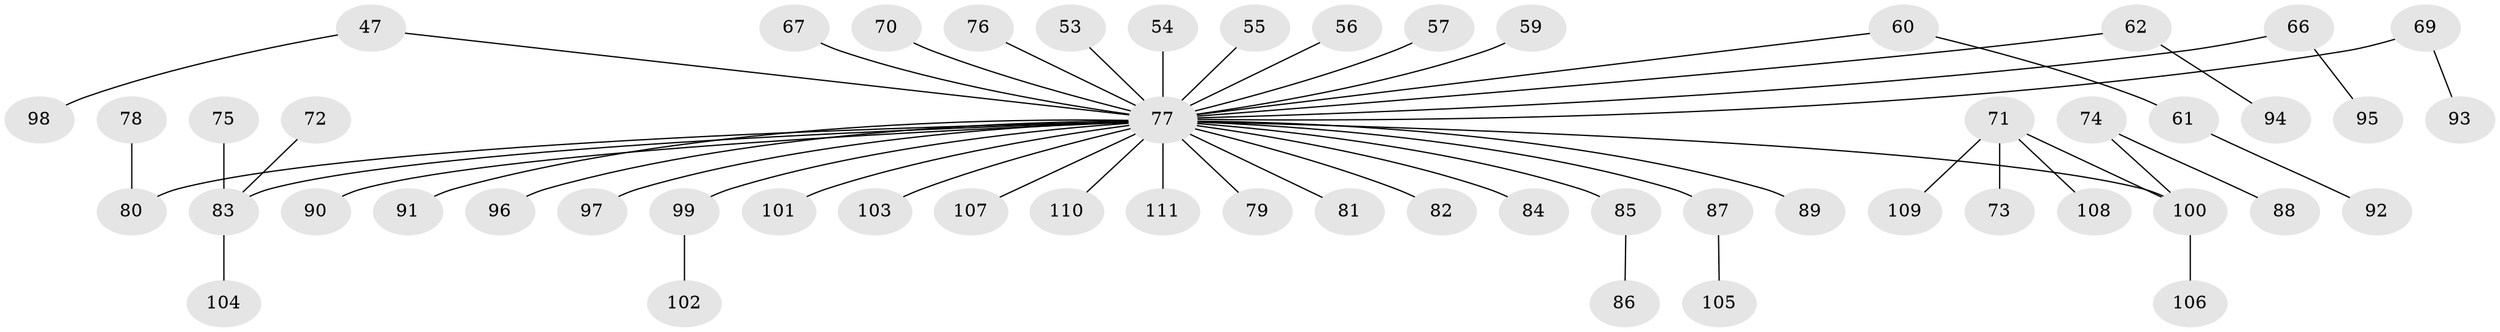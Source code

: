 // original degree distribution, {23: 0.009009009009009009, 1: 0.6486486486486487, 4: 0.05405405405405406, 17: 0.009009009009009009, 2: 0.17117117117117117, 3: 0.07207207207207207, 6: 0.018018018018018018, 5: 0.018018018018018018}
// Generated by graph-tools (version 1.1) at 2025/48/03/09/25 04:48:03]
// undirected, 55 vertices, 54 edges
graph export_dot {
graph [start="1"]
  node [color=gray90,style=filled];
  47;
  53;
  54;
  55;
  56;
  57;
  59;
  60;
  61;
  62;
  66;
  67;
  69;
  70;
  71 [super="+58"];
  72;
  73;
  74;
  75;
  76;
  77 [super="+36+19+63+2+13+14+15+16+17+18+23+24+28+40+29+31+34+39+41+42+44+64+45+46+48+50+49+52+51"];
  78;
  79;
  80 [super="+68"];
  81;
  82;
  83 [super="+32"];
  84;
  85;
  86;
  87;
  88;
  89;
  90;
  91;
  92;
  93;
  94;
  95;
  96;
  97;
  98;
  99 [super="+10"];
  100 [super="+35+20+65"];
  101;
  102;
  103;
  104;
  105;
  106;
  107;
  108;
  109;
  110;
  111;
  47 -- 98;
  47 -- 77;
  53 -- 77;
  54 -- 77;
  55 -- 77;
  56 -- 77;
  57 -- 77;
  59 -- 77;
  60 -- 61;
  60 -- 77;
  61 -- 92;
  62 -- 94;
  62 -- 77;
  66 -- 95;
  66 -- 77;
  67 -- 77;
  69 -- 93;
  69 -- 77;
  70 -- 77;
  71 -- 100;
  71 -- 73;
  71 -- 108;
  71 -- 109;
  72 -- 83;
  74 -- 88;
  74 -- 100;
  75 -- 83;
  76 -- 77;
  77 -- 84;
  77 -- 110;
  77 -- 79;
  77 -- 85;
  77 -- 101;
  77 -- 107;
  77 -- 111;
  77 -- 103;
  77 -- 90;
  77 -- 89;
  77 -- 97;
  77 -- 99;
  77 -- 82;
  77 -- 100;
  77 -- 83;
  77 -- 81;
  77 -- 96;
  77 -- 80;
  77 -- 91;
  77 -- 87;
  78 -- 80;
  83 -- 104;
  85 -- 86;
  87 -- 105;
  99 -- 102;
  100 -- 106;
}
